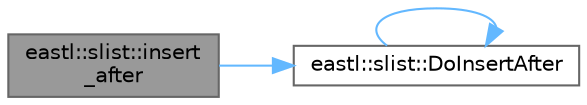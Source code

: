 digraph "eastl::slist::insert_after"
{
 // LATEX_PDF_SIZE
  bgcolor="transparent";
  edge [fontname=Helvetica,fontsize=10,labelfontname=Helvetica,labelfontsize=10];
  node [fontname=Helvetica,fontsize=10,shape=box,height=0.2,width=0.4];
  rankdir="LR";
  Node1 [id="Node000001",label="eastl::slist::insert\l_after",height=0.2,width=0.4,color="gray40", fillcolor="grey60", style="filled", fontcolor="black",tooltip=" "];
  Node1 -> Node2 [id="edge3_Node000001_Node000002",color="steelblue1",style="solid",tooltip=" "];
  Node2 [id="Node000002",label="eastl::slist::DoInsertAfter",height=0.2,width=0.4,color="grey40", fillcolor="white", style="filled",URL="$classeastl_1_1slist.html#af9e79066abf336ad10c4f82fa7fbdb4f",tooltip=" "];
  Node2 -> Node2 [id="edge4_Node000002_Node000002",color="steelblue1",style="solid",tooltip=" "];
}
